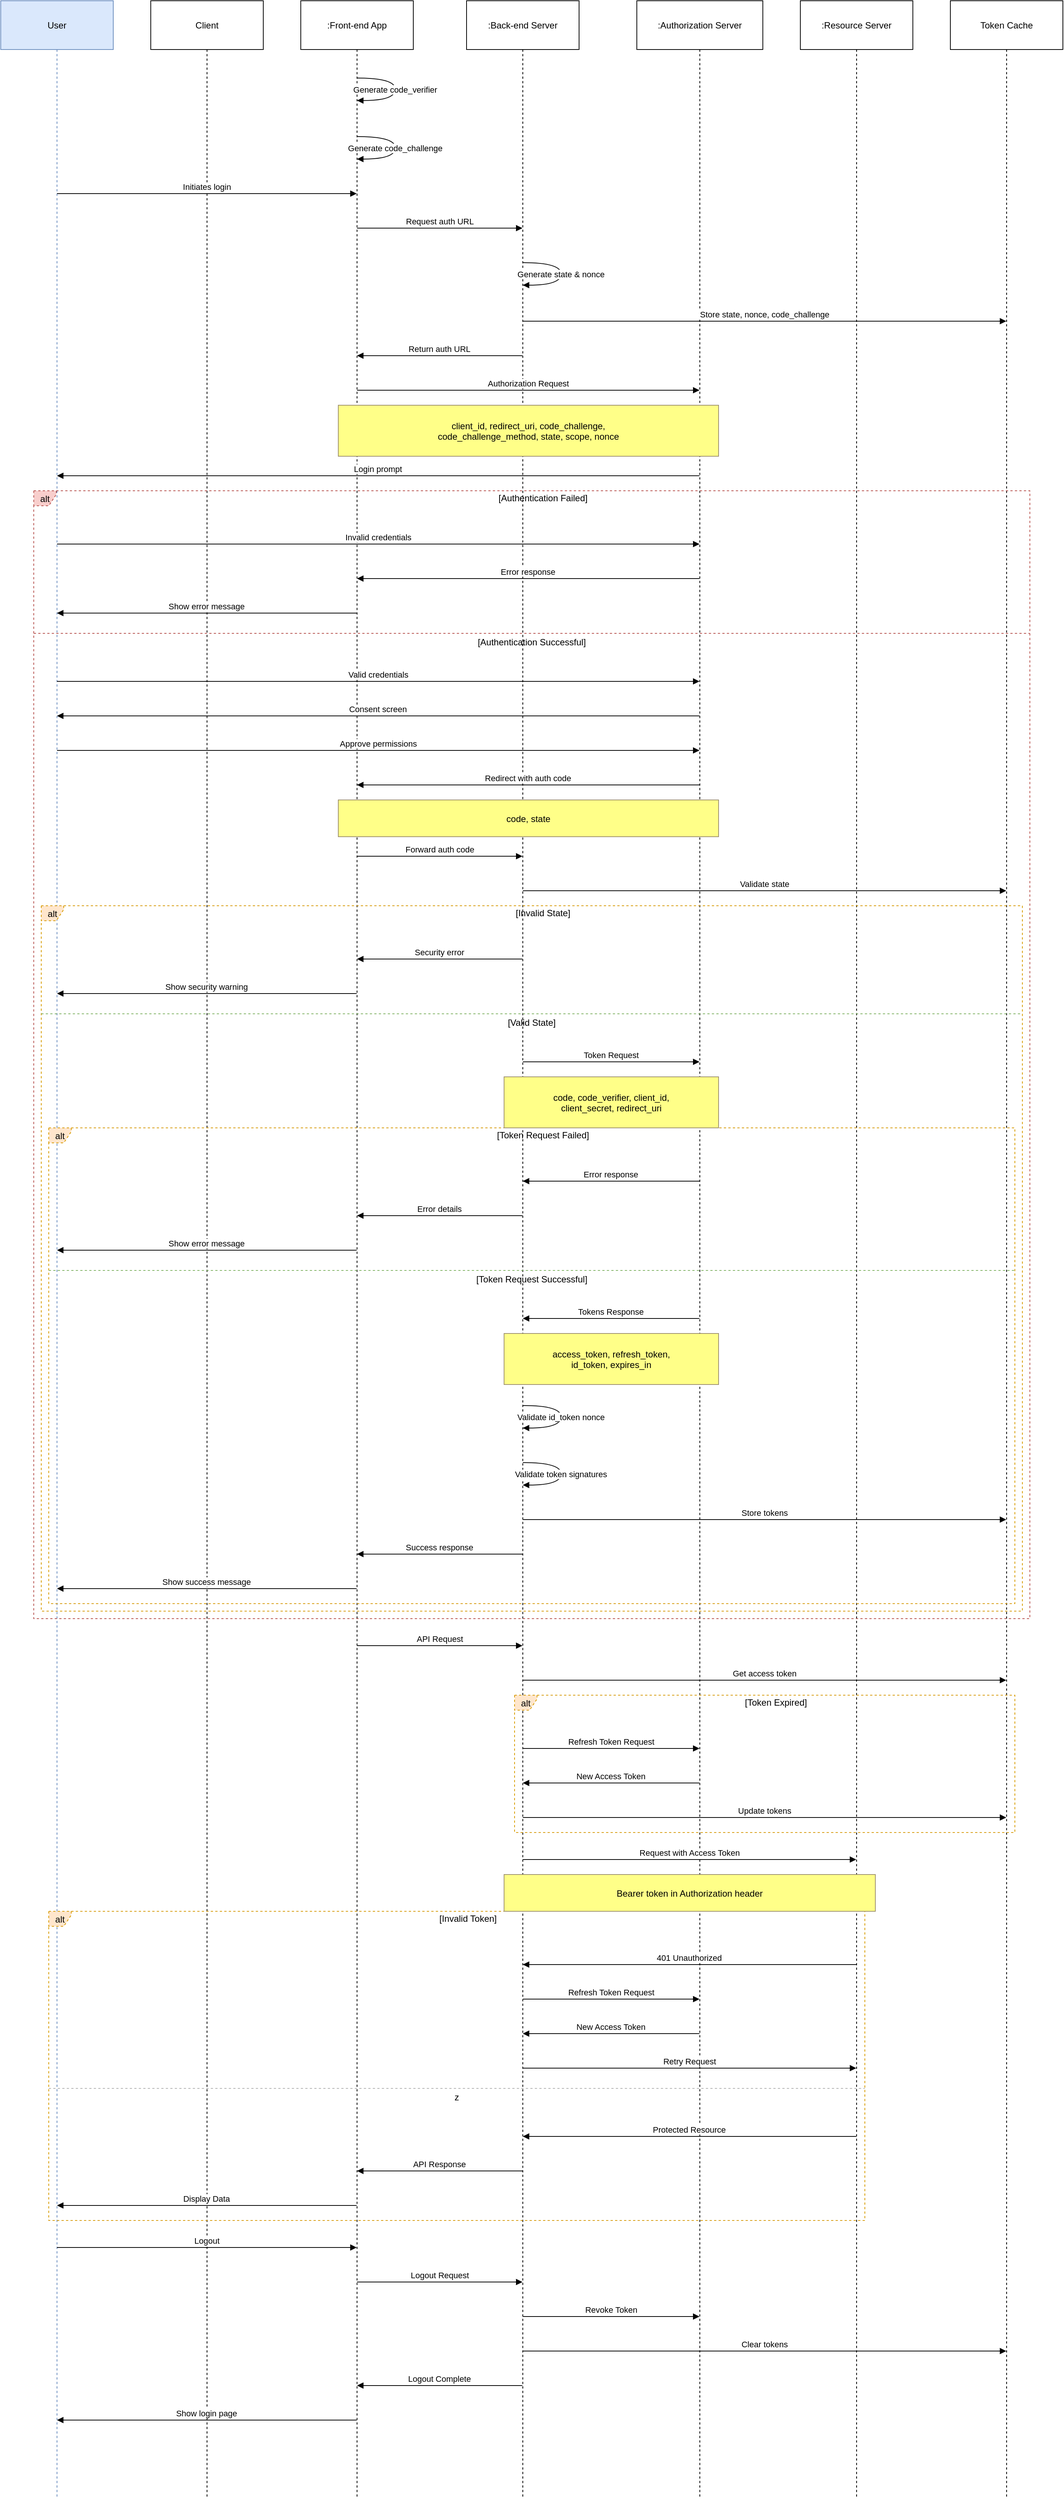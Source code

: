 <mxfile version="24.8.4">
  <diagram name="Page-1" id="2YBvvXClWsGukQMizWep">
    <mxGraphModel dx="1366" dy="724" grid="1" gridSize="10" guides="1" tooltips="1" connect="1" arrows="1" fold="1" page="1" pageScale="1" pageWidth="850" pageHeight="1100" math="0" shadow="0">
      <root>
        <mxCell id="0" />
        <mxCell id="1" parent="0" />
        <mxCell id="Uxr3or9GegXW-BEm9JX9-5" value="User" style="shape=umlLifeline;perimeter=lifelinePerimeter;whiteSpace=wrap;container=1;dropTarget=0;collapsible=0;recursiveResize=0;outlineConnect=0;portConstraint=eastwest;newEdgeStyle={&quot;edgeStyle&quot;:&quot;elbowEdgeStyle&quot;,&quot;elbow&quot;:&quot;vertical&quot;,&quot;curved&quot;:0,&quot;rounded&quot;:0};size=65;fillColor=#dae8fc;strokeColor=#6c8ebf;" parent="1" vertex="1">
          <mxGeometry x="100" y="350" width="150" height="3329" as="geometry" />
        </mxCell>
        <mxCell id="Uxr3or9GegXW-BEm9JX9-6" value="Client" style="shape=umlLifeline;perimeter=lifelinePerimeter;whiteSpace=wrap;container=1;dropTarget=0;collapsible=0;recursiveResize=0;outlineConnect=0;portConstraint=eastwest;newEdgeStyle={&quot;edgeStyle&quot;:&quot;elbowEdgeStyle&quot;,&quot;elbow&quot;:&quot;vertical&quot;,&quot;curved&quot;:0,&quot;rounded&quot;:0};size=65;" parent="1" vertex="1">
          <mxGeometry x="300" y="350" width="150" height="3329" as="geometry" />
        </mxCell>
        <mxCell id="Uxr3or9GegXW-BEm9JX9-7" value=":Front-end App" style="shape=umlLifeline;perimeter=lifelinePerimeter;whiteSpace=wrap;container=1;dropTarget=0;collapsible=0;recursiveResize=0;outlineConnect=0;portConstraint=eastwest;newEdgeStyle={&quot;edgeStyle&quot;:&quot;elbowEdgeStyle&quot;,&quot;elbow&quot;:&quot;vertical&quot;,&quot;curved&quot;:0,&quot;rounded&quot;:0};size=65;" parent="1" vertex="1">
          <mxGeometry x="500" y="350" width="150" height="3329" as="geometry" />
        </mxCell>
        <mxCell id="Uxr3or9GegXW-BEm9JX9-8" value=":Back-end Server" style="shape=umlLifeline;perimeter=lifelinePerimeter;whiteSpace=wrap;container=1;dropTarget=0;collapsible=0;recursiveResize=0;outlineConnect=0;portConstraint=eastwest;newEdgeStyle={&quot;edgeStyle&quot;:&quot;elbowEdgeStyle&quot;,&quot;elbow&quot;:&quot;vertical&quot;,&quot;curved&quot;:0,&quot;rounded&quot;:0};size=65;" parent="1" vertex="1">
          <mxGeometry x="721" y="350" width="150" height="3329" as="geometry" />
        </mxCell>
        <mxCell id="Uxr3or9GegXW-BEm9JX9-9" value=":Authorization Server" style="shape=umlLifeline;perimeter=lifelinePerimeter;whiteSpace=wrap;container=1;dropTarget=0;collapsible=0;recursiveResize=0;outlineConnect=0;portConstraint=eastwest;newEdgeStyle={&quot;edgeStyle&quot;:&quot;elbowEdgeStyle&quot;,&quot;elbow&quot;:&quot;vertical&quot;,&quot;curved&quot;:0,&quot;rounded&quot;:0};size=65;" parent="1" vertex="1">
          <mxGeometry x="948" y="350" width="168" height="3329" as="geometry" />
        </mxCell>
        <mxCell id="Uxr3or9GegXW-BEm9JX9-10" value=":Resource Server" style="shape=umlLifeline;perimeter=lifelinePerimeter;whiteSpace=wrap;container=1;dropTarget=0;collapsible=0;recursiveResize=0;outlineConnect=0;portConstraint=eastwest;newEdgeStyle={&quot;edgeStyle&quot;:&quot;elbowEdgeStyle&quot;,&quot;elbow&quot;:&quot;vertical&quot;,&quot;curved&quot;:0,&quot;rounded&quot;:0};size=65;" parent="1" vertex="1">
          <mxGeometry x="1166" y="350" width="150" height="3329" as="geometry" />
        </mxCell>
        <mxCell id="Uxr3or9GegXW-BEm9JX9-11" value="Token Cache" style="shape=umlLifeline;perimeter=lifelinePerimeter;whiteSpace=wrap;container=1;dropTarget=0;collapsible=0;recursiveResize=0;outlineConnect=0;portConstraint=eastwest;newEdgeStyle={&quot;edgeStyle&quot;:&quot;elbowEdgeStyle&quot;,&quot;elbow&quot;:&quot;vertical&quot;,&quot;curved&quot;:0,&quot;rounded&quot;:0};size=65;" parent="1" vertex="1">
          <mxGeometry x="1366" y="350" width="150" height="3329" as="geometry" />
        </mxCell>
        <mxCell id="Uxr3or9GegXW-BEm9JX9-12" value="alt" style="shape=umlFrame;dashed=1;pointerEvents=0;dropTarget=0;strokeColor=#d79b00;height=20;width=30;fillColor=#ffe6cc;" parent="1" vertex="1">
          <mxGeometry x="164" y="1852" width="1288" height="634" as="geometry" />
        </mxCell>
        <mxCell id="Uxr3or9GegXW-BEm9JX9-13" value="[Token Request Failed]" style="text;strokeColor=none;fillColor=none;align=center;verticalAlign=middle;whiteSpace=wrap;" parent="Uxr3or9GegXW-BEm9JX9-12" vertex="1">
          <mxGeometry x="30" width="1258" height="20" as="geometry" />
        </mxCell>
        <mxCell id="Uxr3or9GegXW-BEm9JX9-14" value="[Token Request Successful]" style="shape=line;dashed=1;whiteSpace=wrap;verticalAlign=top;labelPosition=center;verticalLabelPosition=middle;align=center;strokeColor=#82b366;fillColor=#d5e8d4;" parent="Uxr3or9GegXW-BEm9JX9-12" vertex="1">
          <mxGeometry y="188" width="1288" height="4" as="geometry" />
        </mxCell>
        <mxCell id="Uxr3or9GegXW-BEm9JX9-15" value="alt" style="shape=umlFrame;dashed=1;pointerEvents=0;dropTarget=0;strokeColor=#d79b00;height=20;width=30;fillColor=#ffe6cc;" parent="1" vertex="1">
          <mxGeometry x="154" y="1556" width="1308" height="940" as="geometry" />
        </mxCell>
        <mxCell id="Uxr3or9GegXW-BEm9JX9-16" value="[Invalid State]" style="text;strokeColor=none;fillColor=none;align=center;verticalAlign=middle;whiteSpace=wrap;" parent="Uxr3or9GegXW-BEm9JX9-15" vertex="1">
          <mxGeometry x="30" width="1278" height="20" as="geometry" />
        </mxCell>
        <mxCell id="Uxr3or9GegXW-BEm9JX9-17" value="[Valid State]" style="shape=line;dashed=1;whiteSpace=wrap;verticalAlign=top;labelPosition=center;verticalLabelPosition=middle;align=center;strokeColor=#82b366;fillColor=#d5e8d4;" parent="Uxr3or9GegXW-BEm9JX9-15" vertex="1">
          <mxGeometry y="142" width="1308" height="4" as="geometry" />
        </mxCell>
        <mxCell id="Uxr3or9GegXW-BEm9JX9-18" value="alt" style="shape=umlFrame;dashed=1;pointerEvents=0;dropTarget=0;strokeColor=#b85450;height=20;width=30;fillColor=#f8cecc;fillStyle=auto;" parent="1" vertex="1">
          <mxGeometry x="144" y="1003" width="1328" height="1503" as="geometry" />
        </mxCell>
        <mxCell id="Uxr3or9GegXW-BEm9JX9-19" value="[Authentication Failed]" style="text;strokeColor=none;fillColor=none;align=center;verticalAlign=middle;whiteSpace=wrap;" parent="Uxr3or9GegXW-BEm9JX9-18" vertex="1">
          <mxGeometry x="30" width="1298" height="20" as="geometry" />
        </mxCell>
        <mxCell id="Uxr3or9GegXW-BEm9JX9-20" value="[Authentication Successful]" style="shape=line;dashed=1;whiteSpace=wrap;verticalAlign=top;labelPosition=center;verticalLabelPosition=middle;align=center;strokeColor=#b85450;fillColor=#f8cecc;" parent="Uxr3or9GegXW-BEm9JX9-18" vertex="1">
          <mxGeometry y="188" width="1328" height="4" as="geometry" />
        </mxCell>
        <mxCell id="Uxr3or9GegXW-BEm9JX9-21" value="alt" style="shape=umlFrame;dashed=1;pointerEvents=0;dropTarget=0;strokeColor=#d79b00;height=20;width=30;fillColor=#ffe6cc;" parent="1" vertex="1">
          <mxGeometry x="785" y="2608" width="667" height="183" as="geometry" />
        </mxCell>
        <mxCell id="Uxr3or9GegXW-BEm9JX9-22" value="[Token Expired]" style="text;strokeColor=none;fillColor=none;align=center;verticalAlign=middle;whiteSpace=wrap;" parent="Uxr3or9GegXW-BEm9JX9-21" vertex="1">
          <mxGeometry x="30" width="637" height="20" as="geometry" />
        </mxCell>
        <mxCell id="Uxr3or9GegXW-BEm9JX9-23" value="alt" style="shape=umlFrame;dashed=1;pointerEvents=0;dropTarget=0;strokeColor=#d79b00;height=20;width=30;fillColor=#ffe6cc;" parent="1" vertex="1">
          <mxGeometry x="164" y="2896" width="1088" height="412" as="geometry" />
        </mxCell>
        <mxCell id="Uxr3or9GegXW-BEm9JX9-24" value="[Invalid Token]" style="text;strokeColor=none;fillColor=none;align=center;verticalAlign=middle;whiteSpace=wrap;" parent="Uxr3or9GegXW-BEm9JX9-23" vertex="1">
          <mxGeometry x="30" width="1058" height="20" as="geometry" />
        </mxCell>
        <mxCell id="Uxr3or9GegXW-BEm9JX9-25" value="z" style="shape=line;dashed=1;whiteSpace=wrap;verticalAlign=top;labelPosition=center;verticalLabelPosition=middle;align=center;strokeColor=#B3B3B3;" parent="Uxr3or9GegXW-BEm9JX9-23" vertex="1">
          <mxGeometry y="234" width="1088" height="4" as="geometry" />
        </mxCell>
        <mxCell id="Uxr3or9GegXW-BEm9JX9-26" value="Generate code_verifier" style="curved=1;endArrow=block;rounded=0;" parent="1" source="Uxr3or9GegXW-BEm9JX9-7" target="Uxr3or9GegXW-BEm9JX9-7" edge="1">
          <mxGeometry relative="1" as="geometry">
            <Array as="points">
              <mxPoint x="626" y="453" />
              <mxPoint x="626" y="483" />
            </Array>
          </mxGeometry>
        </mxCell>
        <mxCell id="Uxr3or9GegXW-BEm9JX9-27" value="Generate code_challenge" style="curved=1;endArrow=block;rounded=0;" parent="1" source="Uxr3or9GegXW-BEm9JX9-7" target="Uxr3or9GegXW-BEm9JX9-7" edge="1">
          <mxGeometry relative="1" as="geometry">
            <Array as="points">
              <mxPoint x="626" y="531" />
              <mxPoint x="626" y="561" />
            </Array>
          </mxGeometry>
        </mxCell>
        <mxCell id="Uxr3or9GegXW-BEm9JX9-28" value="Initiates login" style="verticalAlign=bottom;edgeStyle=elbowEdgeStyle;elbow=vertical;curved=0;rounded=0;endArrow=block;" parent="1" source="Uxr3or9GegXW-BEm9JX9-5" target="Uxr3or9GegXW-BEm9JX9-7" edge="1">
          <mxGeometry relative="1" as="geometry">
            <Array as="points">
              <mxPoint x="384" y="607" />
            </Array>
          </mxGeometry>
        </mxCell>
        <mxCell id="Uxr3or9GegXW-BEm9JX9-29" value="Request auth URL" style="verticalAlign=bottom;edgeStyle=elbowEdgeStyle;elbow=vertical;curved=0;rounded=0;endArrow=block;" parent="1" source="Uxr3or9GegXW-BEm9JX9-7" target="Uxr3or9GegXW-BEm9JX9-8" edge="1">
          <mxGeometry relative="1" as="geometry">
            <Array as="points">
              <mxPoint x="694" y="653" />
            </Array>
          </mxGeometry>
        </mxCell>
        <mxCell id="Uxr3or9GegXW-BEm9JX9-30" value="Generate state &amp; nonce" style="curved=1;endArrow=block;rounded=0;" parent="1" source="Uxr3or9GegXW-BEm9JX9-8" target="Uxr3or9GegXW-BEm9JX9-8" edge="1">
          <mxGeometry relative="1" as="geometry">
            <Array as="points">
              <mxPoint x="847" y="699" />
              <mxPoint x="847" y="729" />
            </Array>
          </mxGeometry>
        </mxCell>
        <mxCell id="Uxr3or9GegXW-BEm9JX9-31" value="Store state, nonce, code_challenge" style="verticalAlign=bottom;edgeStyle=elbowEdgeStyle;elbow=vertical;curved=0;rounded=0;endArrow=block;" parent="1" source="Uxr3or9GegXW-BEm9JX9-8" target="Uxr3or9GegXW-BEm9JX9-11" edge="1">
          <mxGeometry relative="1" as="geometry">
            <Array as="points">
              <mxPoint x="1127" y="777" />
            </Array>
          </mxGeometry>
        </mxCell>
        <mxCell id="Uxr3or9GegXW-BEm9JX9-32" value="Return auth URL" style="verticalAlign=bottom;edgeStyle=elbowEdgeStyle;elbow=vertical;curved=0;rounded=0;endArrow=block;" parent="1" source="Uxr3or9GegXW-BEm9JX9-8" target="Uxr3or9GegXW-BEm9JX9-7" edge="1">
          <mxGeometry relative="1" as="geometry">
            <Array as="points">
              <mxPoint x="697" y="823" />
            </Array>
          </mxGeometry>
        </mxCell>
        <mxCell id="Uxr3or9GegXW-BEm9JX9-33" value="Authorization Request" style="verticalAlign=bottom;edgeStyle=elbowEdgeStyle;elbow=vertical;curved=0;rounded=0;endArrow=block;" parent="1" source="Uxr3or9GegXW-BEm9JX9-7" target="Uxr3or9GegXW-BEm9JX9-9" edge="1">
          <mxGeometry relative="1" as="geometry">
            <Array as="points">
              <mxPoint x="812" y="869" />
            </Array>
          </mxGeometry>
        </mxCell>
        <mxCell id="Uxr3or9GegXW-BEm9JX9-34" value="Login prompt" style="verticalAlign=bottom;edgeStyle=elbowEdgeStyle;elbow=vertical;curved=0;rounded=0;endArrow=block;" parent="1" source="Uxr3or9GegXW-BEm9JX9-9" target="Uxr3or9GegXW-BEm9JX9-5" edge="1">
          <mxGeometry relative="1" as="geometry">
            <Array as="points">
              <mxPoint x="615" y="983" />
            </Array>
          </mxGeometry>
        </mxCell>
        <mxCell id="Uxr3or9GegXW-BEm9JX9-35" value="Invalid credentials" style="verticalAlign=bottom;edgeStyle=elbowEdgeStyle;elbow=vertical;curved=0;rounded=0;endArrow=block;" parent="1" source="Uxr3or9GegXW-BEm9JX9-5" target="Uxr3or9GegXW-BEm9JX9-9" edge="1">
          <mxGeometry relative="1" as="geometry">
            <Array as="points">
              <mxPoint x="612" y="1074" />
            </Array>
          </mxGeometry>
        </mxCell>
        <mxCell id="Uxr3or9GegXW-BEm9JX9-36" value="Error response" style="verticalAlign=bottom;edgeStyle=elbowEdgeStyle;elbow=vertical;curved=0;rounded=0;endArrow=block;" parent="1" source="Uxr3or9GegXW-BEm9JX9-9" target="Uxr3or9GegXW-BEm9JX9-7" edge="1">
          <mxGeometry relative="1" as="geometry">
            <Array as="points">
              <mxPoint x="815" y="1120" />
            </Array>
          </mxGeometry>
        </mxCell>
        <mxCell id="Uxr3or9GegXW-BEm9JX9-37" value="Show error message" style="verticalAlign=bottom;edgeStyle=elbowEdgeStyle;elbow=vertical;curved=0;rounded=0;endArrow=block;" parent="1" source="Uxr3or9GegXW-BEm9JX9-7" target="Uxr3or9GegXW-BEm9JX9-5" edge="1">
          <mxGeometry relative="1" as="geometry">
            <Array as="points">
              <mxPoint x="387" y="1166" />
            </Array>
          </mxGeometry>
        </mxCell>
        <mxCell id="Uxr3or9GegXW-BEm9JX9-38" value="Valid credentials" style="verticalAlign=bottom;edgeStyle=elbowEdgeStyle;elbow=vertical;curved=0;rounded=0;endArrow=block;" parent="1" source="Uxr3or9GegXW-BEm9JX9-5" target="Uxr3or9GegXW-BEm9JX9-9" edge="1">
          <mxGeometry relative="1" as="geometry">
            <Array as="points">
              <mxPoint x="612" y="1257" />
            </Array>
          </mxGeometry>
        </mxCell>
        <mxCell id="Uxr3or9GegXW-BEm9JX9-39" value="Consent screen" style="verticalAlign=bottom;edgeStyle=elbowEdgeStyle;elbow=vertical;curved=0;rounded=0;endArrow=block;" parent="1" source="Uxr3or9GegXW-BEm9JX9-9" target="Uxr3or9GegXW-BEm9JX9-5" edge="1">
          <mxGeometry relative="1" as="geometry">
            <Array as="points">
              <mxPoint x="615" y="1303" />
            </Array>
          </mxGeometry>
        </mxCell>
        <mxCell id="Uxr3or9GegXW-BEm9JX9-40" value="Approve permissions" style="verticalAlign=bottom;edgeStyle=elbowEdgeStyle;elbow=vertical;curved=0;rounded=0;endArrow=block;" parent="1" source="Uxr3or9GegXW-BEm9JX9-5" target="Uxr3or9GegXW-BEm9JX9-9" edge="1">
          <mxGeometry relative="1" as="geometry">
            <Array as="points">
              <mxPoint x="612" y="1349" />
            </Array>
          </mxGeometry>
        </mxCell>
        <mxCell id="Uxr3or9GegXW-BEm9JX9-41" value="Redirect with auth code" style="verticalAlign=bottom;edgeStyle=elbowEdgeStyle;elbow=vertical;curved=0;rounded=0;endArrow=block;" parent="1" source="Uxr3or9GegXW-BEm9JX9-9" target="Uxr3or9GegXW-BEm9JX9-7" edge="1">
          <mxGeometry relative="1" as="geometry">
            <Array as="points">
              <mxPoint x="815" y="1395" />
            </Array>
          </mxGeometry>
        </mxCell>
        <mxCell id="Uxr3or9GegXW-BEm9JX9-42" value="Forward auth code" style="verticalAlign=bottom;edgeStyle=elbowEdgeStyle;elbow=vertical;curved=0;rounded=0;endArrow=block;" parent="1" source="Uxr3or9GegXW-BEm9JX9-7" target="Uxr3or9GegXW-BEm9JX9-8" edge="1">
          <mxGeometry relative="1" as="geometry">
            <Array as="points">
              <mxPoint x="694" y="1490" />
            </Array>
          </mxGeometry>
        </mxCell>
        <mxCell id="Uxr3or9GegXW-BEm9JX9-43" value="Validate state" style="verticalAlign=bottom;edgeStyle=elbowEdgeStyle;elbow=vertical;curved=0;rounded=0;endArrow=block;" parent="1" source="Uxr3or9GegXW-BEm9JX9-8" target="Uxr3or9GegXW-BEm9JX9-11" edge="1">
          <mxGeometry relative="1" as="geometry">
            <Array as="points">
              <mxPoint x="1127" y="1536" />
            </Array>
          </mxGeometry>
        </mxCell>
        <mxCell id="Uxr3or9GegXW-BEm9JX9-44" value="Security error" style="verticalAlign=bottom;edgeStyle=elbowEdgeStyle;elbow=vertical;curved=0;rounded=0;endArrow=block;" parent="1" source="Uxr3or9GegXW-BEm9JX9-8" target="Uxr3or9GegXW-BEm9JX9-7" edge="1">
          <mxGeometry relative="1" as="geometry">
            <Array as="points">
              <mxPoint x="697" y="1627" />
            </Array>
          </mxGeometry>
        </mxCell>
        <mxCell id="Uxr3or9GegXW-BEm9JX9-45" value="Show security warning" style="verticalAlign=bottom;edgeStyle=elbowEdgeStyle;elbow=vertical;curved=0;rounded=0;endArrow=block;" parent="1" source="Uxr3or9GegXW-BEm9JX9-7" target="Uxr3or9GegXW-BEm9JX9-5" edge="1">
          <mxGeometry relative="1" as="geometry">
            <Array as="points">
              <mxPoint x="387" y="1673" />
            </Array>
          </mxGeometry>
        </mxCell>
        <mxCell id="Uxr3or9GegXW-BEm9JX9-46" value="Token Request" style="verticalAlign=bottom;edgeStyle=elbowEdgeStyle;elbow=vertical;curved=0;rounded=0;endArrow=block;" parent="1" source="Uxr3or9GegXW-BEm9JX9-8" target="Uxr3or9GegXW-BEm9JX9-9" edge="1">
          <mxGeometry relative="1" as="geometry">
            <Array as="points">
              <mxPoint x="923" y="1764" />
            </Array>
          </mxGeometry>
        </mxCell>
        <mxCell id="Uxr3or9GegXW-BEm9JX9-47" value="Error response" style="verticalAlign=bottom;edgeStyle=elbowEdgeStyle;elbow=vertical;curved=0;rounded=0;endArrow=block;" parent="1" source="Uxr3or9GegXW-BEm9JX9-9" target="Uxr3or9GegXW-BEm9JX9-8" edge="1">
          <mxGeometry relative="1" as="geometry">
            <Array as="points">
              <mxPoint x="926" y="1923" />
            </Array>
          </mxGeometry>
        </mxCell>
        <mxCell id="Uxr3or9GegXW-BEm9JX9-48" value="Error details" style="verticalAlign=bottom;edgeStyle=elbowEdgeStyle;elbow=vertical;curved=0;rounded=0;endArrow=block;" parent="1" source="Uxr3or9GegXW-BEm9JX9-8" target="Uxr3or9GegXW-BEm9JX9-7" edge="1">
          <mxGeometry relative="1" as="geometry">
            <Array as="points">
              <mxPoint x="697" y="1969" />
            </Array>
          </mxGeometry>
        </mxCell>
        <mxCell id="Uxr3or9GegXW-BEm9JX9-49" value="Show error message" style="verticalAlign=bottom;edgeStyle=elbowEdgeStyle;elbow=vertical;curved=0;rounded=0;endArrow=block;" parent="1" source="Uxr3or9GegXW-BEm9JX9-7" target="Uxr3or9GegXW-BEm9JX9-5" edge="1">
          <mxGeometry relative="1" as="geometry">
            <Array as="points">
              <mxPoint x="387" y="2015" />
            </Array>
          </mxGeometry>
        </mxCell>
        <mxCell id="Uxr3or9GegXW-BEm9JX9-50" value="Tokens Response" style="verticalAlign=bottom;edgeStyle=elbowEdgeStyle;elbow=vertical;curved=0;rounded=0;endArrow=block;" parent="1" source="Uxr3or9GegXW-BEm9JX9-9" target="Uxr3or9GegXW-BEm9JX9-8" edge="1">
          <mxGeometry relative="1" as="geometry">
            <Array as="points">
              <mxPoint x="926" y="2106" />
            </Array>
          </mxGeometry>
        </mxCell>
        <mxCell id="Uxr3or9GegXW-BEm9JX9-51" value="Validate id_token nonce" style="curved=1;endArrow=block;rounded=0;" parent="1" source="Uxr3or9GegXW-BEm9JX9-8" target="Uxr3or9GegXW-BEm9JX9-8" edge="1">
          <mxGeometry relative="1" as="geometry">
            <Array as="points">
              <mxPoint x="847" y="2222" />
              <mxPoint x="847" y="2252" />
            </Array>
          </mxGeometry>
        </mxCell>
        <mxCell id="Uxr3or9GegXW-BEm9JX9-52" value="Validate token signatures" style="curved=1;endArrow=block;rounded=0;" parent="1" source="Uxr3or9GegXW-BEm9JX9-8" target="Uxr3or9GegXW-BEm9JX9-8" edge="1">
          <mxGeometry relative="1" as="geometry">
            <Array as="points">
              <mxPoint x="847" y="2298" />
              <mxPoint x="847" y="2328" />
            </Array>
          </mxGeometry>
        </mxCell>
        <mxCell id="Uxr3or9GegXW-BEm9JX9-53" value="Store tokens" style="verticalAlign=bottom;edgeStyle=elbowEdgeStyle;elbow=vertical;curved=0;rounded=0;endArrow=block;" parent="1" source="Uxr3or9GegXW-BEm9JX9-8" target="Uxr3or9GegXW-BEm9JX9-11" edge="1">
          <mxGeometry relative="1" as="geometry">
            <Array as="points">
              <mxPoint x="1127" y="2374" />
            </Array>
          </mxGeometry>
        </mxCell>
        <mxCell id="Uxr3or9GegXW-BEm9JX9-54" value="Success response" style="verticalAlign=bottom;edgeStyle=elbowEdgeStyle;elbow=vertical;curved=0;rounded=0;endArrow=block;" parent="1" source="Uxr3or9GegXW-BEm9JX9-8" target="Uxr3or9GegXW-BEm9JX9-7" edge="1">
          <mxGeometry relative="1" as="geometry">
            <Array as="points">
              <mxPoint x="697" y="2420" />
            </Array>
          </mxGeometry>
        </mxCell>
        <mxCell id="Uxr3or9GegXW-BEm9JX9-55" value="Show success message" style="verticalAlign=bottom;edgeStyle=elbowEdgeStyle;elbow=vertical;curved=0;rounded=0;endArrow=block;" parent="1" source="Uxr3or9GegXW-BEm9JX9-7" target="Uxr3or9GegXW-BEm9JX9-5" edge="1">
          <mxGeometry relative="1" as="geometry">
            <Array as="points">
              <mxPoint x="387" y="2466" />
            </Array>
          </mxGeometry>
        </mxCell>
        <mxCell id="Uxr3or9GegXW-BEm9JX9-56" value="API Request" style="verticalAlign=bottom;edgeStyle=elbowEdgeStyle;elbow=vertical;curved=0;rounded=0;endArrow=block;" parent="1" source="Uxr3or9GegXW-BEm9JX9-7" target="Uxr3or9GegXW-BEm9JX9-8" edge="1">
          <mxGeometry relative="1" as="geometry">
            <Array as="points">
              <mxPoint x="694" y="2542" />
            </Array>
          </mxGeometry>
        </mxCell>
        <mxCell id="Uxr3or9GegXW-BEm9JX9-57" value="Get access token" style="verticalAlign=bottom;edgeStyle=elbowEdgeStyle;elbow=vertical;curved=0;rounded=0;endArrow=block;" parent="1" source="Uxr3or9GegXW-BEm9JX9-8" target="Uxr3or9GegXW-BEm9JX9-11" edge="1">
          <mxGeometry relative="1" as="geometry">
            <Array as="points">
              <mxPoint x="1127" y="2588" />
            </Array>
          </mxGeometry>
        </mxCell>
        <mxCell id="Uxr3or9GegXW-BEm9JX9-58" value="Refresh Token Request" style="verticalAlign=bottom;edgeStyle=elbowEdgeStyle;elbow=vertical;curved=0;rounded=0;endArrow=block;" parent="1" source="Uxr3or9GegXW-BEm9JX9-8" target="Uxr3or9GegXW-BEm9JX9-9" edge="1">
          <mxGeometry relative="1" as="geometry">
            <Array as="points">
              <mxPoint x="923" y="2679" />
            </Array>
          </mxGeometry>
        </mxCell>
        <mxCell id="Uxr3or9GegXW-BEm9JX9-59" value="New Access Token" style="verticalAlign=bottom;edgeStyle=elbowEdgeStyle;elbow=vertical;curved=0;rounded=0;endArrow=block;" parent="1" source="Uxr3or9GegXW-BEm9JX9-9" target="Uxr3or9GegXW-BEm9JX9-8" edge="1">
          <mxGeometry relative="1" as="geometry">
            <Array as="points">
              <mxPoint x="926" y="2725" />
            </Array>
          </mxGeometry>
        </mxCell>
        <mxCell id="Uxr3or9GegXW-BEm9JX9-60" value="Update tokens" style="verticalAlign=bottom;edgeStyle=elbowEdgeStyle;elbow=vertical;curved=0;rounded=0;endArrow=block;" parent="1" source="Uxr3or9GegXW-BEm9JX9-8" target="Uxr3or9GegXW-BEm9JX9-11" edge="1">
          <mxGeometry relative="1" as="geometry">
            <Array as="points">
              <mxPoint x="1127" y="2771" />
            </Array>
          </mxGeometry>
        </mxCell>
        <mxCell id="Uxr3or9GegXW-BEm9JX9-61" value="Request with Access Token" style="verticalAlign=bottom;edgeStyle=elbowEdgeStyle;elbow=vertical;curved=0;rounded=0;endArrow=block;" parent="1" source="Uxr3or9GegXW-BEm9JX9-8" target="Uxr3or9GegXW-BEm9JX9-10" edge="1">
          <mxGeometry relative="1" as="geometry">
            <Array as="points">
              <mxPoint x="1027" y="2827" />
            </Array>
          </mxGeometry>
        </mxCell>
        <mxCell id="Uxr3or9GegXW-BEm9JX9-62" value="401 Unauthorized" style="verticalAlign=bottom;edgeStyle=elbowEdgeStyle;elbow=vertical;curved=0;rounded=0;endArrow=block;" parent="1" source="Uxr3or9GegXW-BEm9JX9-10" target="Uxr3or9GegXW-BEm9JX9-8" edge="1">
          <mxGeometry relative="1" as="geometry">
            <Array as="points">
              <mxPoint x="1030" y="2967" />
            </Array>
          </mxGeometry>
        </mxCell>
        <mxCell id="Uxr3or9GegXW-BEm9JX9-63" value="Refresh Token Request" style="verticalAlign=bottom;edgeStyle=elbowEdgeStyle;elbow=vertical;curved=0;rounded=0;endArrow=block;" parent="1" source="Uxr3or9GegXW-BEm9JX9-8" target="Uxr3or9GegXW-BEm9JX9-9" edge="1">
          <mxGeometry relative="1" as="geometry">
            <Array as="points">
              <mxPoint x="923" y="3013" />
            </Array>
          </mxGeometry>
        </mxCell>
        <mxCell id="Uxr3or9GegXW-BEm9JX9-64" value="New Access Token" style="verticalAlign=bottom;edgeStyle=elbowEdgeStyle;elbow=vertical;curved=0;rounded=0;endArrow=block;" parent="1" source="Uxr3or9GegXW-BEm9JX9-9" target="Uxr3or9GegXW-BEm9JX9-8" edge="1">
          <mxGeometry relative="1" as="geometry">
            <Array as="points">
              <mxPoint x="926" y="3059" />
            </Array>
          </mxGeometry>
        </mxCell>
        <mxCell id="Uxr3or9GegXW-BEm9JX9-65" value="Retry Request" style="verticalAlign=bottom;edgeStyle=elbowEdgeStyle;elbow=vertical;curved=0;rounded=0;endArrow=block;" parent="1" source="Uxr3or9GegXW-BEm9JX9-8" target="Uxr3or9GegXW-BEm9JX9-10" edge="1">
          <mxGeometry relative="1" as="geometry">
            <Array as="points">
              <mxPoint x="1027" y="3105" />
            </Array>
          </mxGeometry>
        </mxCell>
        <mxCell id="Uxr3or9GegXW-BEm9JX9-66" value="Protected Resource" style="verticalAlign=bottom;edgeStyle=elbowEdgeStyle;elbow=vertical;curved=0;rounded=0;endArrow=block;" parent="1" source="Uxr3or9GegXW-BEm9JX9-10" target="Uxr3or9GegXW-BEm9JX9-8" edge="1">
          <mxGeometry relative="1" as="geometry">
            <Array as="points">
              <mxPoint x="1030" y="3196" />
            </Array>
          </mxGeometry>
        </mxCell>
        <mxCell id="Uxr3or9GegXW-BEm9JX9-67" value="API Response" style="verticalAlign=bottom;edgeStyle=elbowEdgeStyle;elbow=vertical;curved=0;rounded=0;endArrow=block;" parent="1" source="Uxr3or9GegXW-BEm9JX9-8" target="Uxr3or9GegXW-BEm9JX9-7" edge="1">
          <mxGeometry relative="1" as="geometry">
            <Array as="points">
              <mxPoint x="697" y="3242" />
            </Array>
          </mxGeometry>
        </mxCell>
        <mxCell id="Uxr3or9GegXW-BEm9JX9-68" value="Display Data" style="verticalAlign=bottom;edgeStyle=elbowEdgeStyle;elbow=vertical;curved=0;rounded=0;endArrow=block;" parent="1" source="Uxr3or9GegXW-BEm9JX9-7" target="Uxr3or9GegXW-BEm9JX9-5" edge="1">
          <mxGeometry relative="1" as="geometry">
            <Array as="points">
              <mxPoint x="387" y="3288" />
            </Array>
          </mxGeometry>
        </mxCell>
        <mxCell id="Uxr3or9GegXW-BEm9JX9-69" value="Logout" style="verticalAlign=bottom;edgeStyle=elbowEdgeStyle;elbow=vertical;curved=0;rounded=0;endArrow=block;" parent="1" source="Uxr3or9GegXW-BEm9JX9-5" target="Uxr3or9GegXW-BEm9JX9-7" edge="1">
          <mxGeometry relative="1" as="geometry">
            <Array as="points">
              <mxPoint x="384" y="3344" />
            </Array>
          </mxGeometry>
        </mxCell>
        <mxCell id="Uxr3or9GegXW-BEm9JX9-70" value="Logout Request" style="verticalAlign=bottom;edgeStyle=elbowEdgeStyle;elbow=vertical;curved=0;rounded=0;endArrow=block;" parent="1" source="Uxr3or9GegXW-BEm9JX9-7" target="Uxr3or9GegXW-BEm9JX9-8" edge="1">
          <mxGeometry relative="1" as="geometry">
            <Array as="points">
              <mxPoint x="694" y="3390" />
            </Array>
          </mxGeometry>
        </mxCell>
        <mxCell id="Uxr3or9GegXW-BEm9JX9-71" value="Revoke Token" style="verticalAlign=bottom;edgeStyle=elbowEdgeStyle;elbow=vertical;curved=0;rounded=0;endArrow=block;" parent="1" source="Uxr3or9GegXW-BEm9JX9-8" target="Uxr3or9GegXW-BEm9JX9-9" edge="1">
          <mxGeometry relative="1" as="geometry">
            <Array as="points">
              <mxPoint x="923" y="3436" />
            </Array>
          </mxGeometry>
        </mxCell>
        <mxCell id="Uxr3or9GegXW-BEm9JX9-72" value="Clear tokens" style="verticalAlign=bottom;edgeStyle=elbowEdgeStyle;elbow=vertical;curved=0;rounded=0;endArrow=block;" parent="1" source="Uxr3or9GegXW-BEm9JX9-8" target="Uxr3or9GegXW-BEm9JX9-11" edge="1">
          <mxGeometry relative="1" as="geometry">
            <Array as="points">
              <mxPoint x="1127" y="3482" />
            </Array>
          </mxGeometry>
        </mxCell>
        <mxCell id="Uxr3or9GegXW-BEm9JX9-73" value="Logout Complete" style="verticalAlign=bottom;edgeStyle=elbowEdgeStyle;elbow=vertical;curved=0;rounded=0;endArrow=block;" parent="1" source="Uxr3or9GegXW-BEm9JX9-8" target="Uxr3or9GegXW-BEm9JX9-7" edge="1">
          <mxGeometry relative="1" as="geometry">
            <Array as="points">
              <mxPoint x="697" y="3528" />
            </Array>
          </mxGeometry>
        </mxCell>
        <mxCell id="Uxr3or9GegXW-BEm9JX9-74" value="Show login page" style="verticalAlign=bottom;edgeStyle=elbowEdgeStyle;elbow=vertical;curved=0;rounded=0;endArrow=block;" parent="1" source="Uxr3or9GegXW-BEm9JX9-7" target="Uxr3or9GegXW-BEm9JX9-5" edge="1">
          <mxGeometry relative="1" as="geometry">
            <Array as="points">
              <mxPoint x="387" y="3574" />
            </Array>
          </mxGeometry>
        </mxCell>
        <mxCell id="Uxr3or9GegXW-BEm9JX9-75" value="client_id, redirect_uri, code_challenge,&#xa;code_challenge_method, state, scope, nonce" style="fillColor=#ffff88;strokeColor=#9E916F;" parent="1" vertex="1">
          <mxGeometry x="550" y="889" width="507" height="68" as="geometry" />
        </mxCell>
        <mxCell id="Uxr3or9GegXW-BEm9JX9-76" value="code, state" style="fillColor=#ffff88;strokeColor=#9E916F;" parent="1" vertex="1">
          <mxGeometry x="550" y="1415" width="507" height="49" as="geometry" />
        </mxCell>
        <mxCell id="Uxr3or9GegXW-BEm9JX9-77" value="code, code_verifier, client_id,&#xa;client_secret, redirect_uri" style="fillColor=#ffff88;strokeColor=#9E916F;" parent="1" vertex="1">
          <mxGeometry x="771" y="1784" width="286" height="68" as="geometry" />
        </mxCell>
        <mxCell id="Uxr3or9GegXW-BEm9JX9-78" value="access_token, refresh_token,&#xa;id_token, expires_in" style="fillColor=#ffff88;strokeColor=#9E916F;" parent="1" vertex="1">
          <mxGeometry x="771" y="2126" width="286" height="68" as="geometry" />
        </mxCell>
        <mxCell id="Uxr3or9GegXW-BEm9JX9-79" value="Bearer token in Authorization header" style="fillColor=#ffff88;strokeColor=#9E916F;" parent="1" vertex="1">
          <mxGeometry x="771" y="2847" width="495" height="49" as="geometry" />
        </mxCell>
      </root>
    </mxGraphModel>
  </diagram>
</mxfile>
